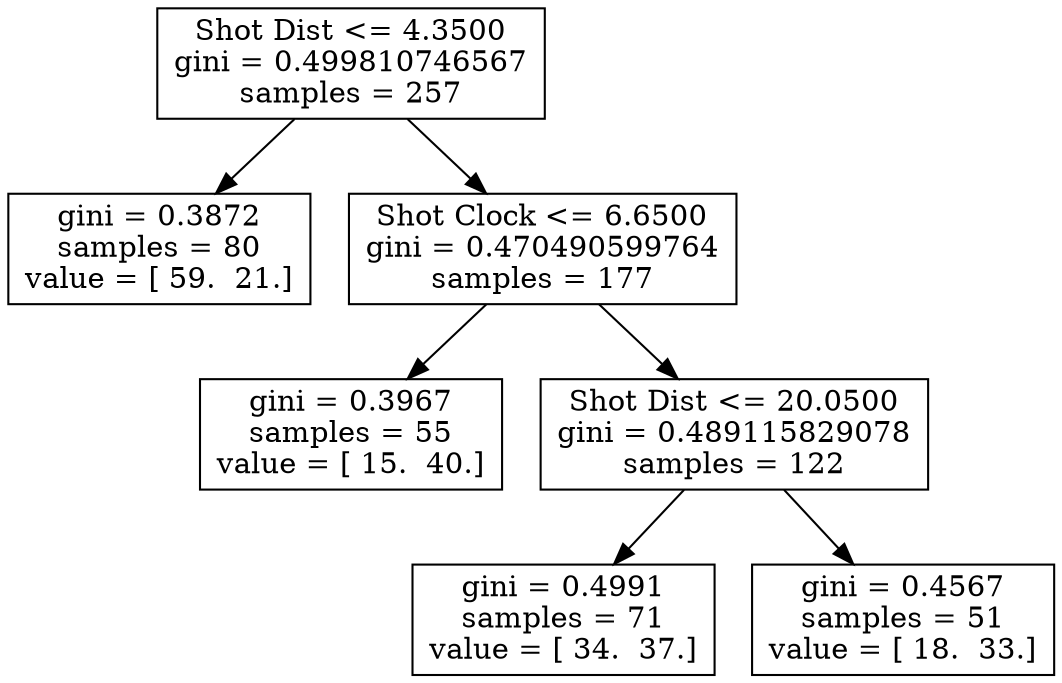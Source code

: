 digraph Tree {
0 [label="Shot Dist <= 4.3500\ngini = 0.499810746567\nsamples = 257", shape="box"] ;
1 [label="gini = 0.3872\nsamples = 80\nvalue = [ 59.  21.]", shape="box"] ;
0 -> 1 ;
2 [label="Shot Clock <= 6.6500\ngini = 0.470490599764\nsamples = 177", shape="box"] ;
0 -> 2 ;
3 [label="gini = 0.3967\nsamples = 55\nvalue = [ 15.  40.]", shape="box"] ;
2 -> 3 ;
4 [label="Shot Dist <= 20.0500\ngini = 0.489115829078\nsamples = 122", shape="box"] ;
2 -> 4 ;
5 [label="gini = 0.4991\nsamples = 71\nvalue = [ 34.  37.]", shape="box"] ;
4 -> 5 ;
6 [label="gini = 0.4567\nsamples = 51\nvalue = [ 18.  33.]", shape="box"] ;
4 -> 6 ;
}